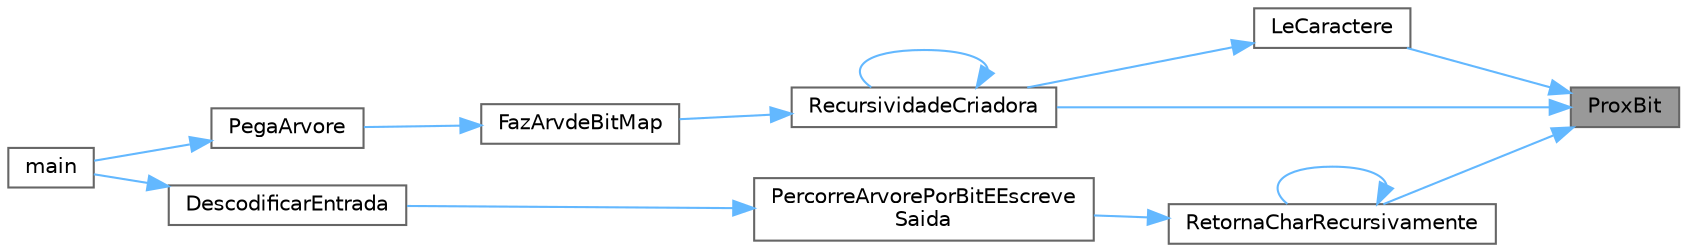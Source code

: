 digraph "ProxBit"
{
 // LATEX_PDF_SIZE
  bgcolor="transparent";
  edge [fontname=Helvetica,fontsize=10,labelfontname=Helvetica,labelfontsize=10];
  node [fontname=Helvetica,fontsize=10,shape=box,height=0.2,width=0.4];
  rankdir="RL";
  Node1 [label="ProxBit",height=0.2,width=0.4,color="gray40", fillcolor="grey60", style="filled", fontcolor="black",tooltip="Retorna o proximo bit do bitmap, caso omesmo fosse tratado como uma pilha."];
  Node1 -> Node2 [dir="back",color="steelblue1",style="solid"];
  Node2 [label="LeCaractere",height=0.2,width=0.4,color="grey40", fillcolor="white", style="filled",URL="$_bitindex_8c.html#a0593341cccbcde30b5c85c832e1d4aa2",tooltip="Retorna os proximos 8 bits do bitmap, concatenados em um char."];
  Node2 -> Node3 [dir="back",color="steelblue1",style="solid"];
  Node3 [label="RecursividadeCriadora",height=0.2,width=0.4,color="grey40", fillcolor="white", style="filled",URL="$_arvore_8c.html#a87505f6fe3718fc93dc8f907127a6a6b",tooltip="Funcao recursiva auxiliar de FazArvdeBitMap. Nessa funcao, lemos o bitmap indexado contendo a arvore ..."];
  Node3 -> Node4 [dir="back",color="steelblue1",style="solid"];
  Node4 [label="FazArvdeBitMap",height=0.2,width=0.4,color="grey40", fillcolor="white", style="filled",URL="$_arvore_8c.html#a8fe51cc09bbed0a34bd2ac0d826c9512",tooltip="Dado um bitmap contendo a arvore serializada em pre-ordem, retorna a mesma desserializada para uso no..."];
  Node4 -> Node5 [dir="back",color="steelblue1",style="solid"];
  Node5 [label="PegaArvore",height=0.2,width=0.4,color="grey40", fillcolor="white", style="filled",URL="$_decodificador_8c.html#a350e3a2d1764f2357fe860705c2be1a3",tooltip="Monta uma arvore de Huffman com base no cabecalho presente no arquivo de entrada."];
  Node5 -> Node6 [dir="back",color="steelblue1",style="solid"];
  Node6 [label="main",height=0.2,width=0.4,color="grey40", fillcolor="white", style="filled",URL="$_decodificador_8c.html#abf9e6b7e6f15df4b525a2e7705ba3089",tooltip=" "];
  Node3 -> Node3 [dir="back",color="steelblue1",style="solid"];
  Node1 -> Node3 [dir="back",color="steelblue1",style="solid"];
  Node1 -> Node7 [dir="back",color="steelblue1",style="solid"];
  Node7 [label="RetornaCharRecursivamente",height=0.2,width=0.4,color="grey40", fillcolor="white", style="filled",URL="$_arvore_8c.html#a9dc4c14ca5384fca4c32be6d40e5b2b1",tooltip="Funcao recusiva auxiliar de PercorreArvorePorBitEEscreveSaida. Faz a decodificacao de um caractere pr..."];
  Node7 -> Node8 [dir="back",color="steelblue1",style="solid"];
  Node8 [label="PercorreArvorePorBitEEscreve\lSaida",height=0.2,width=0.4,color="grey40", fillcolor="white", style="filled",URL="$_arvore_8c.html#a2a046926fc047d7085c4a1714366a868",tooltip="Decodifica o conteudo de um Bitmap Indexado com base na Arvore de Huffman passada,..."];
  Node8 -> Node9 [dir="back",color="steelblue1",style="solid"];
  Node9 [label="DescodificarEntrada",height=0.2,width=0.4,color="grey40", fillcolor="white", style="filled",URL="$_decodificador_8c.html#a92327d77e14adac52847850f2aded1f3",tooltip="Decodifica o arquivo de entrada com base na arvore de Huffman passada Escrevendo o resultado no arqui..."];
  Node9 -> Node6 [dir="back",color="steelblue1",style="solid"];
  Node7 -> Node7 [dir="back",color="steelblue1",style="solid"];
}
